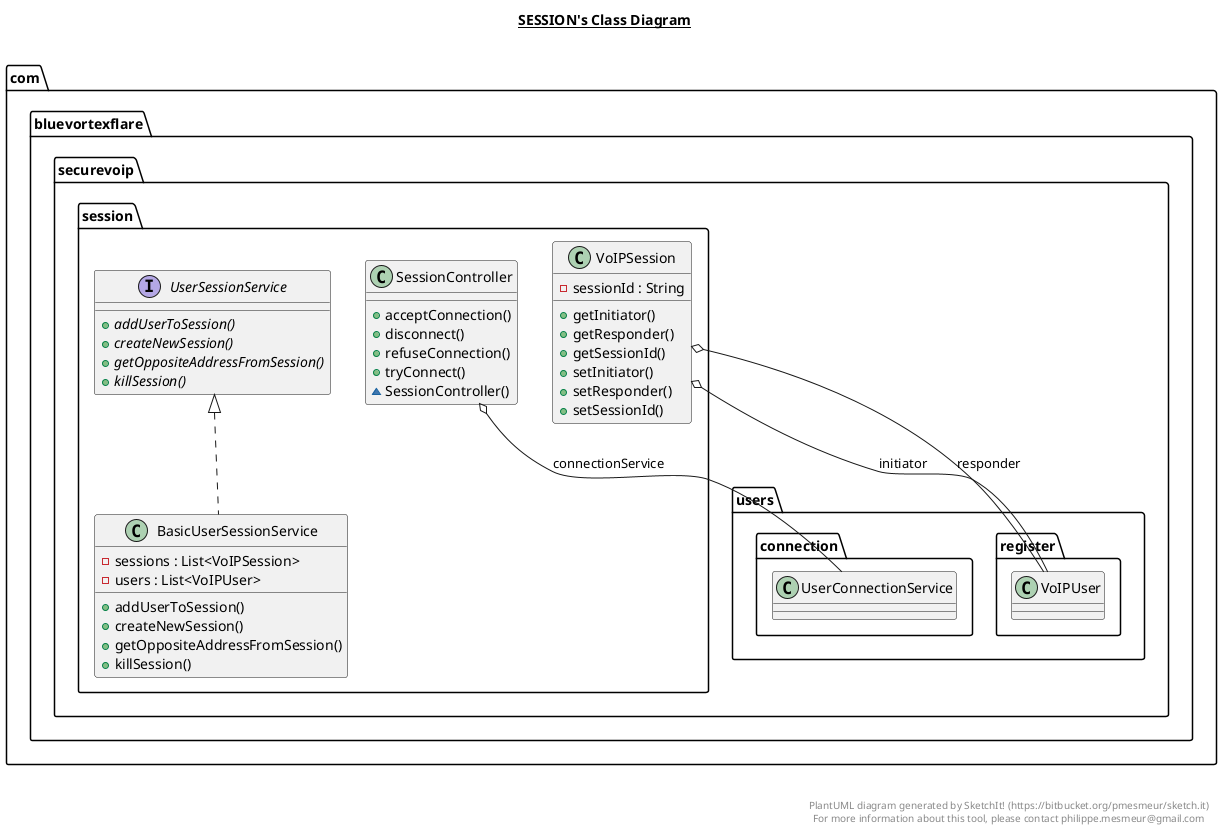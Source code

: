 @startuml

title __SESSION's Class Diagram__\n

    namespace com.bluevortexflare.securevoip {
      namespace session {
        class com.bluevortexflare.securevoip.session.BasicUserSessionService {
            - sessions : List<VoIPSession>
            - users : List<VoIPUser>
            + addUserToSession()
            + createNewSession()
            + getOppositeAddressFromSession()
            + killSession()
        }
      }
    }

  

    namespace com.bluevortexflare.securevoip {
      namespace session {
        class com.bluevortexflare.securevoip.session.SessionController {
            + acceptConnection()
            + disconnect()
            + refuseConnection()
            + tryConnect()
            ~ SessionController()
        }
      }
    }

  

    namespace com.bluevortexflare.securevoip {
      namespace session {
        interface com.bluevortexflare.securevoip.session.UserSessionService {
            {abstract} + addUserToSession()
            {abstract} + createNewSession()
            {abstract} + getOppositeAddressFromSession()
            {abstract} + killSession()
        }
      }
    }


    namespace com.bluevortexflare.securevoip {
      namespace session {
        class com.bluevortexflare.securevoip.session.VoIPSession {
            - sessionId : String
            + getInitiator()
            + getResponder()
            + getSessionId()
            + setInitiator()
            + setResponder()
            + setSessionId()
        }
      }
    }

  

  com.bluevortexflare.securevoip.session.BasicUserSessionService .up.|> com.bluevortexflare.securevoip.session.UserSessionService
  com.bluevortexflare.securevoip.session.SessionController o-- com.bluevortexflare.securevoip.users.connection.UserConnectionService : connectionService
  com.bluevortexflare.securevoip.session.VoIPSession o-- com.bluevortexflare.securevoip.users.register.VoIPUser : initiator
  com.bluevortexflare.securevoip.session.VoIPSession o-- com.bluevortexflare.securevoip.users.register.VoIPUser : responder


right footer


PlantUML diagram generated by SketchIt! (https://bitbucket.org/pmesmeur/sketch.it)
For more information about this tool, please contact philippe.mesmeur@gmail.com
endfooter

@enduml
